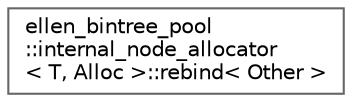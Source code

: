 digraph "类继承关系图"
{
 // LATEX_PDF_SIZE
  bgcolor="transparent";
  edge [fontname=Helvetica,fontsize=10,labelfontname=Helvetica,labelfontsize=10];
  node [fontname=Helvetica,fontsize=10,shape=box,height=0.2,width=0.4];
  rankdir="LR";
  Node0 [id="Node000000",label="ellen_bintree_pool\l::internal_node_allocator\l\< T, Alloc \>::rebind\< Other \>",height=0.2,width=0.4,color="grey40", fillcolor="white", style="filled",URL="$structellen__bintree__pool_1_1internal__node__allocator_1_1rebind.html",tooltip=" "];
}
